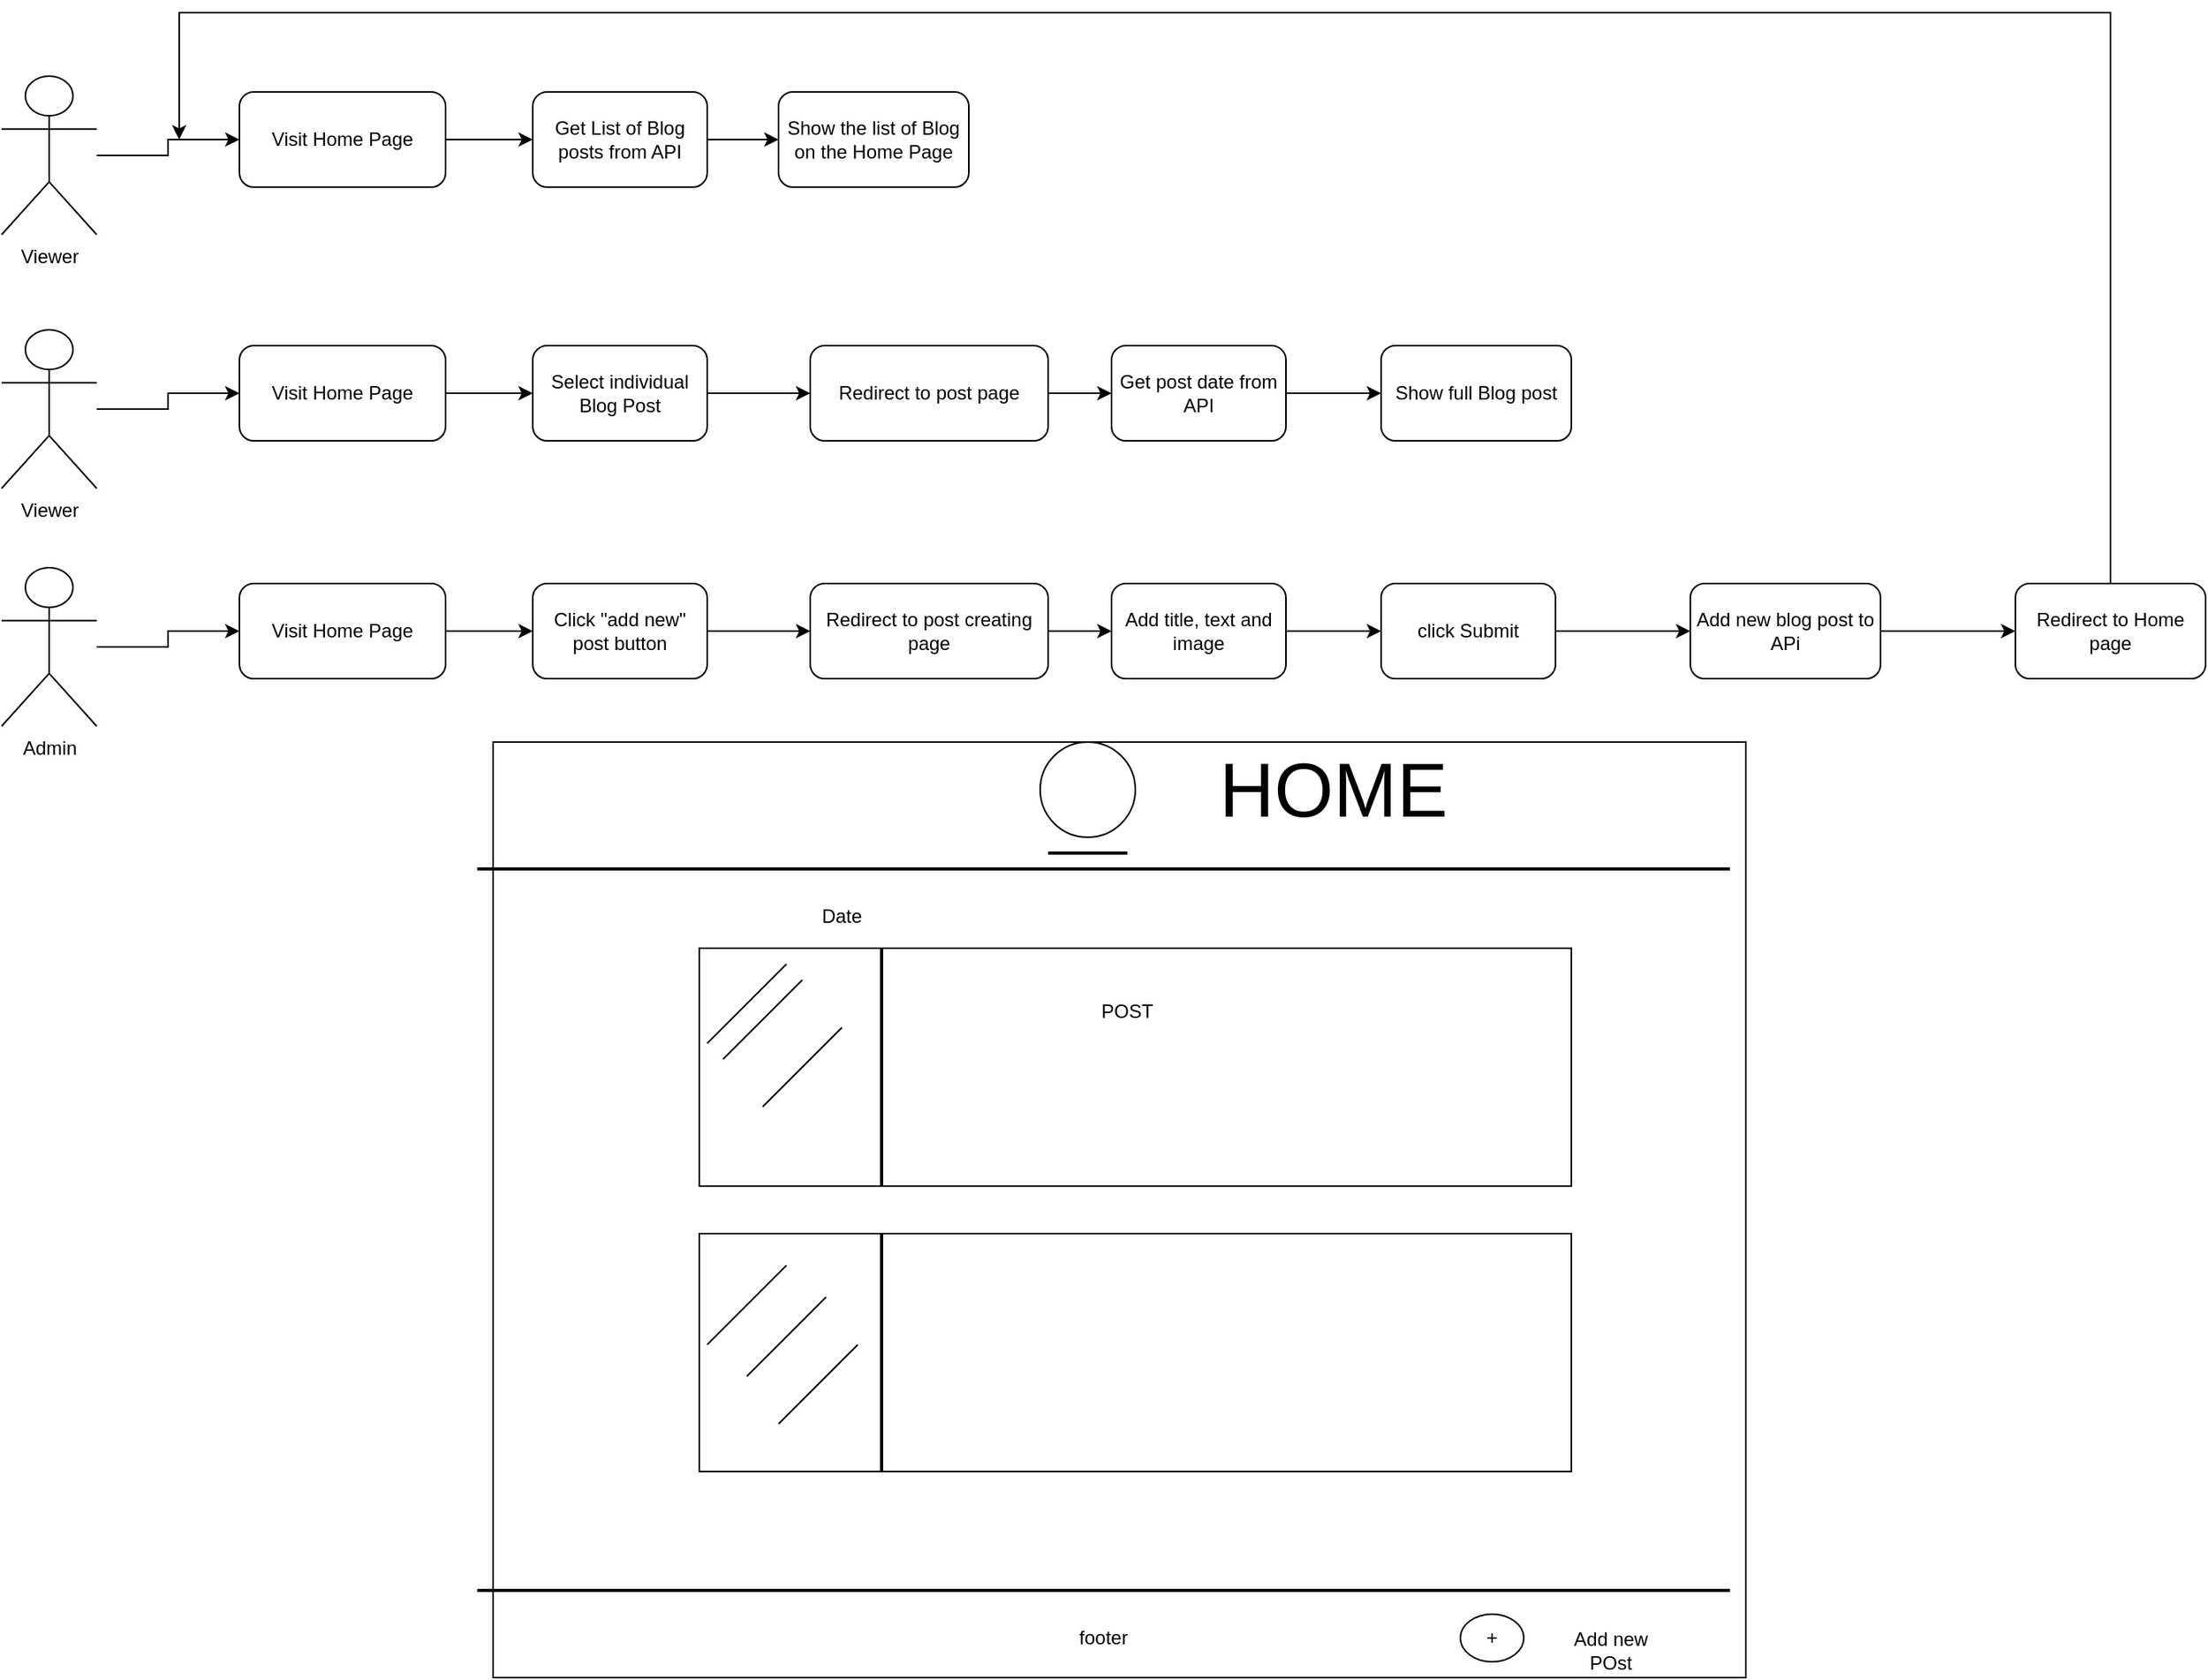 <mxfile version="14.6.13" type="github">
  <diagram id="hhGrgIeln4jg-UxJGz9t" name="Page-1">
    <mxGraphModel dx="1422" dy="772" grid="1" gridSize="10" guides="1" tooltips="1" connect="1" arrows="1" fold="1" page="1" pageScale="1" pageWidth="850" pageHeight="1100" math="0" shadow="0">
      <root>
        <mxCell id="0" />
        <mxCell id="1" parent="0" />
        <mxCell id="JwghE18n7pxGgrkGDkTh-6" value="" style="edgeStyle=orthogonalEdgeStyle;rounded=0;orthogonalLoop=1;jettySize=auto;html=1;" edge="1" parent="1" source="JwghE18n7pxGgrkGDkTh-1" target="JwghE18n7pxGgrkGDkTh-4">
          <mxGeometry relative="1" as="geometry" />
        </mxCell>
        <mxCell id="JwghE18n7pxGgrkGDkTh-1" value="Viewer" style="shape=umlActor;verticalLabelPosition=bottom;verticalAlign=top;html=1;outlineConnect=0;" vertex="1" parent="1">
          <mxGeometry x="90" y="50" width="60" height="100" as="geometry" />
        </mxCell>
        <mxCell id="JwghE18n7pxGgrkGDkTh-13" value="" style="edgeStyle=orthogonalEdgeStyle;rounded=0;orthogonalLoop=1;jettySize=auto;html=1;" edge="1" parent="1" source="JwghE18n7pxGgrkGDkTh-4" target="JwghE18n7pxGgrkGDkTh-9">
          <mxGeometry relative="1" as="geometry" />
        </mxCell>
        <mxCell id="JwghE18n7pxGgrkGDkTh-4" value="Visit Home Page" style="rounded=1;whiteSpace=wrap;html=1;" vertex="1" parent="1">
          <mxGeometry x="240" y="60" width="130" height="60" as="geometry" />
        </mxCell>
        <mxCell id="JwghE18n7pxGgrkGDkTh-12" value="" style="edgeStyle=orthogonalEdgeStyle;rounded=0;orthogonalLoop=1;jettySize=auto;html=1;" edge="1" parent="1" source="JwghE18n7pxGgrkGDkTh-9" target="JwghE18n7pxGgrkGDkTh-11">
          <mxGeometry relative="1" as="geometry" />
        </mxCell>
        <mxCell id="JwghE18n7pxGgrkGDkTh-9" value="Get List of Blog posts from API" style="rounded=1;whiteSpace=wrap;html=1;" vertex="1" parent="1">
          <mxGeometry x="425" y="60" width="110" height="60" as="geometry" />
        </mxCell>
        <mxCell id="JwghE18n7pxGgrkGDkTh-11" value="Show the list of Blog on the Home Page" style="rounded=1;whiteSpace=wrap;html=1;" vertex="1" parent="1">
          <mxGeometry x="580" y="60" width="120" height="60" as="geometry" />
        </mxCell>
        <mxCell id="JwghE18n7pxGgrkGDkTh-14" value="" style="edgeStyle=orthogonalEdgeStyle;rounded=0;orthogonalLoop=1;jettySize=auto;html=1;" edge="1" parent="1" source="JwghE18n7pxGgrkGDkTh-15" target="JwghE18n7pxGgrkGDkTh-17">
          <mxGeometry relative="1" as="geometry" />
        </mxCell>
        <mxCell id="JwghE18n7pxGgrkGDkTh-15" value="Viewer" style="shape=umlActor;verticalLabelPosition=bottom;verticalAlign=top;html=1;outlineConnect=0;" vertex="1" parent="1">
          <mxGeometry x="90" y="210" width="60" height="100" as="geometry" />
        </mxCell>
        <mxCell id="JwghE18n7pxGgrkGDkTh-16" value="" style="edgeStyle=orthogonalEdgeStyle;rounded=0;orthogonalLoop=1;jettySize=auto;html=1;" edge="1" parent="1" source="JwghE18n7pxGgrkGDkTh-17" target="JwghE18n7pxGgrkGDkTh-19">
          <mxGeometry relative="1" as="geometry" />
        </mxCell>
        <mxCell id="JwghE18n7pxGgrkGDkTh-17" value="Visit Home Page" style="rounded=1;whiteSpace=wrap;html=1;" vertex="1" parent="1">
          <mxGeometry x="240" y="220" width="130" height="60" as="geometry" />
        </mxCell>
        <mxCell id="JwghE18n7pxGgrkGDkTh-18" value="" style="edgeStyle=orthogonalEdgeStyle;rounded=0;orthogonalLoop=1;jettySize=auto;html=1;" edge="1" parent="1" source="JwghE18n7pxGgrkGDkTh-19" target="JwghE18n7pxGgrkGDkTh-20">
          <mxGeometry relative="1" as="geometry" />
        </mxCell>
        <mxCell id="JwghE18n7pxGgrkGDkTh-19" value="Select individual Blog Post" style="rounded=1;whiteSpace=wrap;html=1;" vertex="1" parent="1">
          <mxGeometry x="425" y="220" width="110" height="60" as="geometry" />
        </mxCell>
        <mxCell id="JwghE18n7pxGgrkGDkTh-22" style="edgeStyle=orthogonalEdgeStyle;rounded=0;orthogonalLoop=1;jettySize=auto;html=1;entryX=0;entryY=0.5;entryDx=0;entryDy=0;" edge="1" parent="1" source="JwghE18n7pxGgrkGDkTh-20" target="JwghE18n7pxGgrkGDkTh-21">
          <mxGeometry relative="1" as="geometry" />
        </mxCell>
        <mxCell id="JwghE18n7pxGgrkGDkTh-20" value="Redirect to pos&lt;span style=&quot;color: rgba(0 , 0 , 0 , 0) ; font-family: monospace ; font-size: 0px&quot;&gt;CmxGraphModel%3E%3Croot%3E%3CmxCell%20id%3D%220%22%2F%3E%3CmxCell%20id%3D%221%22%20parent%3D%220%22%2F%3E%3CmxCell%20id%3D%222%22%20value%3D%22%22%20style%3D%22edgeStyle%3DorthogonalEdgeStyle%3Brounded%3D0%3BorthogonalLoop%3D1%3BjettySize%3Dauto%3Bhtml%3D1%3B%22%20edge%3D%221%22%20source%3D%223%22%20target%3D%225%22%20parent%3D%221%22%3E%3CmxGeometry%20relative%3D%221%22%20as%3D%22geometry%22%2F%3E%3C%2FmxCell%3E%3CmxCell%20id%3D%223%22%20value%3D%22Viewer%22%20style%3D%22shape%3DumlActor%3BverticalLabelPosition%3Dbottom%3BverticalAlign%3Dtop%3Bhtml%3D1%3BoutlineConnect%3D0%3B%22%20vertex%3D%221%22%20parent%3D%221%22%3E%3CmxGeometry%20x%3D%2290%22%20y%3D%2250%22%20width%3D%2260%22%20height%3D%22100%22%20as%3D%22geometry%22%2F%3E%3C%2FmxCell%3E%3CmxCell%20id%3D%224%22%20value%3D%22%22%20style%3D%22edgeStyle%3DorthogonalEdgeStyle%3Brounded%3D0%3BorthogonalLoop%3D1%3BjettySize%3Dauto%3Bhtml%3D1%3B%22%20edge%3D%221%22%20source%3D%225%22%20target%3D%227%22%20parent%3D%221%22%3E%3CmxGeometry%20relative%3D%221%22%20as%3D%22geometry%22%2F%3E%3C%2FmxCell%3E%3CmxCell%20id%3D%225%22%20value%3D%22Visit%20Home%20Page%22%20style%3D%22rounded%3D1%3BwhiteSpace%3Dwrap%3Bhtml%3D1%3B%22%20vertex%3D%221%22%20parent%3D%221%22%3E%3CmxGeometry%20x%3D%22240%22%20y%3D%2260%22%20width%3D%22130%22%20height%3D%2260%22%20as%3D%22geometry%22%2F%3E%3C%2FmxCell%3E%3CmxCell%20id%3D%226%22%20value%3D%22%22%20style%3D%22edgeStyle%3DorthogonalEdgeStyle%3Brounded%3D0%3BorthogonalLoop%3D1%3BjettySize%3Dauto%3Bhtml%3D1%3B%22%20edge%3D%221%22%20source%3D%227%22%20target%3D%228%22%20parent%3D%221%22%3E%3CmxGeometry%20relative%3D%221%22%20as%3D%22geometry%22%2F%3E%3C%2FmxCell%3E%3CmxCell%20id%3D%227%22%20value%3D%22Get%20List%20of%20Blog%20posts%20from%20API%22%20style%3D%22rounded%3D1%3BwhiteSpace%3Dwrap%3Bhtml%3D1%3B%22%20vertex%3D%221%22%20parent%3D%221%22%3E%3CmxGeometry%20x%3D%22425%22%20y%3D%2260%22%20width%3D%22110%22%20height%3D%2260%22%20as%3D%22geometry%22%2F%3E%3C%2FmxCell%3E%3CmxCell%20id%3D%228%22%20value%3D%22Show%20the%20list%20of%20Blog%20on%20the%20Home%20Page%22%20style%3D%22rounded%3D1%3BwhiteSpace%3Dwrap%3Bhtml%3D1%3B%22%20vertex%3D%221%22%20parent%3D%221%22%3E%3CmxGeometry%20x%3D%22580%22%20y%3D%2260%22%20width%3D%22120%22%20height%3D%2260%22%20as%3D%22geometry%22%2F%3E%3C%2FmxCell%3E%3C%2Froot%3E%3C%2FmxGraphModel%3&lt;/span&gt;t page" style="rounded=1;whiteSpace=wrap;html=1;" vertex="1" parent="1">
          <mxGeometry x="600" y="220" width="150" height="60" as="geometry" />
        </mxCell>
        <mxCell id="JwghE18n7pxGgrkGDkTh-25" value="" style="edgeStyle=orthogonalEdgeStyle;rounded=0;orthogonalLoop=1;jettySize=auto;html=1;" edge="1" parent="1" source="JwghE18n7pxGgrkGDkTh-21" target="JwghE18n7pxGgrkGDkTh-23">
          <mxGeometry relative="1" as="geometry" />
        </mxCell>
        <mxCell id="JwghE18n7pxGgrkGDkTh-21" value="Get post date from API" style="rounded=1;whiteSpace=wrap;html=1;" vertex="1" parent="1">
          <mxGeometry x="790" y="220" width="110" height="60" as="geometry" />
        </mxCell>
        <mxCell id="JwghE18n7pxGgrkGDkTh-23" value="Show full Blog post" style="rounded=1;whiteSpace=wrap;html=1;" vertex="1" parent="1">
          <mxGeometry x="960" y="220" width="120" height="60" as="geometry" />
        </mxCell>
        <mxCell id="JwghE18n7pxGgrkGDkTh-26" value="" style="edgeStyle=orthogonalEdgeStyle;rounded=0;orthogonalLoop=1;jettySize=auto;html=1;" edge="1" parent="1" source="JwghE18n7pxGgrkGDkTh-27" target="JwghE18n7pxGgrkGDkTh-29">
          <mxGeometry relative="1" as="geometry" />
        </mxCell>
        <mxCell id="JwghE18n7pxGgrkGDkTh-27" value="Admin" style="shape=umlActor;verticalLabelPosition=bottom;verticalAlign=top;html=1;outlineConnect=0;" vertex="1" parent="1">
          <mxGeometry x="90" y="360" width="60" height="100" as="geometry" />
        </mxCell>
        <mxCell id="JwghE18n7pxGgrkGDkTh-28" value="" style="edgeStyle=orthogonalEdgeStyle;rounded=0;orthogonalLoop=1;jettySize=auto;html=1;" edge="1" parent="1" source="JwghE18n7pxGgrkGDkTh-29" target="JwghE18n7pxGgrkGDkTh-31">
          <mxGeometry relative="1" as="geometry" />
        </mxCell>
        <mxCell id="JwghE18n7pxGgrkGDkTh-29" value="Visit Home Page" style="rounded=1;whiteSpace=wrap;html=1;" vertex="1" parent="1">
          <mxGeometry x="240" y="370" width="130" height="60" as="geometry" />
        </mxCell>
        <mxCell id="JwghE18n7pxGgrkGDkTh-30" value="" style="edgeStyle=orthogonalEdgeStyle;rounded=0;orthogonalLoop=1;jettySize=auto;html=1;" edge="1" parent="1" source="JwghE18n7pxGgrkGDkTh-31" target="JwghE18n7pxGgrkGDkTh-33">
          <mxGeometry relative="1" as="geometry" />
        </mxCell>
        <mxCell id="JwghE18n7pxGgrkGDkTh-31" value="Click &quot;add new&quot; post button" style="rounded=1;whiteSpace=wrap;html=1;" vertex="1" parent="1">
          <mxGeometry x="425" y="370" width="110" height="60" as="geometry" />
        </mxCell>
        <mxCell id="JwghE18n7pxGgrkGDkTh-32" style="edgeStyle=orthogonalEdgeStyle;rounded=0;orthogonalLoop=1;jettySize=auto;html=1;entryX=0;entryY=0.5;entryDx=0;entryDy=0;" edge="1" parent="1" source="JwghE18n7pxGgrkGDkTh-33" target="JwghE18n7pxGgrkGDkTh-35">
          <mxGeometry relative="1" as="geometry" />
        </mxCell>
        <mxCell id="JwghE18n7pxGgrkGDkTh-33" value="Redirect to pos&lt;span style=&quot;color: rgba(0 , 0 , 0 , 0) ; font-family: monospace ; font-size: 0px&quot;&gt;CmxGraphModel%3E%3Croot%3E%3CmxCell%20id%3D%220%22%2F%3E%3CmxCell%20id%3D%221%22%20parent%3D%220%22%2F%3E%3CmxCell%20id%3D%222%22%20value%3D%22%22%20style%3D%22edgeStyle%3DorthogonalEdgeStyle%3Brounded%3D0%3BorthogonalLoop%3D1%3BjettySize%3Dauto%3Bhtml%3D1%3B%22%20edge%3D%221%22%20source%3D%223%22%20target%3D%225%22%20parent%3D%221%22%3E%3CmxGeometry%20relative%3D%221%22%20as%3D%22geometry%22%2F%3E%3C%2FmxCell%3E%3CmxCell%20id%3D%223%22%20value%3D%22Viewer%22%20style%3D%22shape%3DumlActor%3BverticalLabelPosition%3Dbottom%3BverticalAlign%3Dtop%3Bhtml%3D1%3BoutlineConnect%3D0%3B%22%20vertex%3D%221%22%20parent%3D%221%22%3E%3CmxGeometry%20x%3D%2290%22%20y%3D%2250%22%20width%3D%2260%22%20height%3D%22100%22%20as%3D%22geometry%22%2F%3E%3C%2FmxCell%3E%3CmxCell%20id%3D%224%22%20value%3D%22%22%20style%3D%22edgeStyle%3DorthogonalEdgeStyle%3Brounded%3D0%3BorthogonalLoop%3D1%3BjettySize%3Dauto%3Bhtml%3D1%3B%22%20edge%3D%221%22%20source%3D%225%22%20target%3D%227%22%20parent%3D%221%22%3E%3CmxGeometry%20relative%3D%221%22%20as%3D%22geometry%22%2F%3E%3C%2FmxCell%3E%3CmxCell%20id%3D%225%22%20value%3D%22Visit%20Home%20Page%22%20style%3D%22rounded%3D1%3BwhiteSpace%3Dwrap%3Bhtml%3D1%3B%22%20vertex%3D%221%22%20parent%3D%221%22%3E%3CmxGeometry%20x%3D%22240%22%20y%3D%2260%22%20width%3D%22130%22%20height%3D%2260%22%20as%3D%22geometry%22%2F%3E%3C%2FmxCell%3E%3CmxCell%20id%3D%226%22%20value%3D%22%22%20style%3D%22edgeStyle%3DorthogonalEdgeStyle%3Brounded%3D0%3BorthogonalLoop%3D1%3BjettySize%3Dauto%3Bhtml%3D1%3B%22%20edge%3D%221%22%20source%3D%227%22%20target%3D%228%22%20parent%3D%221%22%3E%3CmxGeometry%20relative%3D%221%22%20as%3D%22geometry%22%2F%3E%3C%2FmxCell%3E%3CmxCell%20id%3D%227%22%20value%3D%22Get%20List%20of%20Blog%20posts%20from%20API%22%20style%3D%22rounded%3D1%3BwhiteSpace%3Dwrap%3Bhtml%3D1%3B%22%20vertex%3D%221%22%20parent%3D%221%22%3E%3CmxGeometry%20x%3D%22425%22%20y%3D%2260%22%20width%3D%22110%22%20height%3D%2260%22%20as%3D%22geometry%22%2F%3E%3C%2FmxCell%3E%3CmxCell%20id%3D%228%22%20value%3D%22Show%20the%20list%20of%20Blog%20on%20the%20Home%20Page%22%20style%3D%22rounded%3D1%3BwhiteSpace%3Dwrap%3Bhtml%3D1%3B%22%20vertex%3D%221%22%20parent%3D%221%22%3E%3CmxGeometry%20x%3D%22580%22%20y%3D%2260%22%20width%3D%22120%22%20height%3D%2260%22%20as%3D%22geometry%22%2F%3E%3C%2FmxCell%3E%3C%2Froot%3E%3C%2FmxGraphModel%3&lt;/span&gt;t creating page" style="rounded=1;whiteSpace=wrap;html=1;" vertex="1" parent="1">
          <mxGeometry x="600" y="370" width="150" height="60" as="geometry" />
        </mxCell>
        <mxCell id="JwghE18n7pxGgrkGDkTh-34" value="" style="edgeStyle=orthogonalEdgeStyle;rounded=0;orthogonalLoop=1;jettySize=auto;html=1;" edge="1" parent="1" source="JwghE18n7pxGgrkGDkTh-35" target="JwghE18n7pxGgrkGDkTh-36">
          <mxGeometry relative="1" as="geometry" />
        </mxCell>
        <mxCell id="JwghE18n7pxGgrkGDkTh-35" value="Add title, text and image" style="rounded=1;whiteSpace=wrap;html=1;" vertex="1" parent="1">
          <mxGeometry x="790" y="370" width="110" height="60" as="geometry" />
        </mxCell>
        <mxCell id="JwghE18n7pxGgrkGDkTh-40" value="" style="edgeStyle=orthogonalEdgeStyle;rounded=0;orthogonalLoop=1;jettySize=auto;html=1;" edge="1" parent="1" source="JwghE18n7pxGgrkGDkTh-36" target="JwghE18n7pxGgrkGDkTh-39">
          <mxGeometry relative="1" as="geometry" />
        </mxCell>
        <mxCell id="JwghE18n7pxGgrkGDkTh-36" value="click Submit" style="rounded=1;whiteSpace=wrap;html=1;" vertex="1" parent="1">
          <mxGeometry x="960" y="370" width="110" height="60" as="geometry" />
        </mxCell>
        <mxCell id="JwghE18n7pxGgrkGDkTh-42" value="" style="edgeStyle=orthogonalEdgeStyle;rounded=0;orthogonalLoop=1;jettySize=auto;html=1;" edge="1" parent="1" source="JwghE18n7pxGgrkGDkTh-39" target="JwghE18n7pxGgrkGDkTh-41">
          <mxGeometry relative="1" as="geometry" />
        </mxCell>
        <mxCell id="JwghE18n7pxGgrkGDkTh-39" value="Add new blog post to APi" style="rounded=1;whiteSpace=wrap;html=1;" vertex="1" parent="1">
          <mxGeometry x="1155" y="370" width="120" height="60" as="geometry" />
        </mxCell>
        <mxCell id="JwghE18n7pxGgrkGDkTh-44" style="edgeStyle=orthogonalEdgeStyle;rounded=0;orthogonalLoop=1;jettySize=auto;html=1;" edge="1" parent="1" source="JwghE18n7pxGgrkGDkTh-41">
          <mxGeometry relative="1" as="geometry">
            <mxPoint x="202" y="90" as="targetPoint" />
            <Array as="points">
              <mxPoint x="1420" y="10" />
              <mxPoint x="202" y="10" />
            </Array>
          </mxGeometry>
        </mxCell>
        <mxCell id="JwghE18n7pxGgrkGDkTh-41" value="Redirect to Home page" style="rounded=1;whiteSpace=wrap;html=1;" vertex="1" parent="1">
          <mxGeometry x="1360" y="370" width="120" height="60" as="geometry" />
        </mxCell>
        <mxCell id="JwghE18n7pxGgrkGDkTh-45" value="" style="rounded=0;whiteSpace=wrap;html=1;" vertex="1" parent="1">
          <mxGeometry x="400" y="470" width="790" height="590" as="geometry" />
        </mxCell>
        <mxCell id="JwghE18n7pxGgrkGDkTh-48" value="" style="line;strokeWidth=2;html=1;" vertex="1" parent="1">
          <mxGeometry x="390" y="545" width="790" height="10" as="geometry" />
        </mxCell>
        <mxCell id="JwghE18n7pxGgrkGDkTh-49" value="" style="rounded=0;whiteSpace=wrap;html=1;" vertex="1" parent="1">
          <mxGeometry x="530" y="600" width="550" height="150" as="geometry" />
        </mxCell>
        <mxCell id="JwghE18n7pxGgrkGDkTh-50" value="" style="line;strokeWidth=2;direction=south;html=1;" vertex="1" parent="1">
          <mxGeometry x="640" y="600" width="10" height="150" as="geometry" />
        </mxCell>
        <mxCell id="JwghE18n7pxGgrkGDkTh-51" value="" style="rounded=0;whiteSpace=wrap;html=1;" vertex="1" parent="1">
          <mxGeometry x="530" y="780" width="550" height="150" as="geometry" />
        </mxCell>
        <mxCell id="JwghE18n7pxGgrkGDkTh-52" value="" style="line;strokeWidth=2;direction=south;html=1;" vertex="1" parent="1">
          <mxGeometry x="640" y="780" width="10" height="150" as="geometry" />
        </mxCell>
        <mxCell id="JwghE18n7pxGgrkGDkTh-54" value="" style="line;strokeWidth=2;html=1;" vertex="1" parent="1">
          <mxGeometry x="390" y="1000" width="790" height="10" as="geometry" />
        </mxCell>
        <mxCell id="JwghE18n7pxGgrkGDkTh-55" value="" style="endArrow=none;html=1;" edge="1" parent="1">
          <mxGeometry width="50" height="50" relative="1" as="geometry">
            <mxPoint x="535" y="660" as="sourcePoint" />
            <mxPoint x="585" y="610" as="targetPoint" />
          </mxGeometry>
        </mxCell>
        <mxCell id="JwghE18n7pxGgrkGDkTh-56" value="" style="endArrow=none;html=1;" edge="1" parent="1">
          <mxGeometry width="50" height="50" relative="1" as="geometry">
            <mxPoint x="545" y="670" as="sourcePoint" />
            <mxPoint x="595" y="620" as="targetPoint" />
          </mxGeometry>
        </mxCell>
        <mxCell id="JwghE18n7pxGgrkGDkTh-57" value="" style="endArrow=none;html=1;" edge="1" parent="1">
          <mxGeometry width="50" height="50" relative="1" as="geometry">
            <mxPoint x="560" y="870" as="sourcePoint" />
            <mxPoint x="610" y="820" as="targetPoint" />
          </mxGeometry>
        </mxCell>
        <mxCell id="JwghE18n7pxGgrkGDkTh-58" value="" style="endArrow=none;html=1;" edge="1" parent="1">
          <mxGeometry width="50" height="50" relative="1" as="geometry">
            <mxPoint x="580" y="900" as="sourcePoint" />
            <mxPoint x="630" y="850" as="targetPoint" />
          </mxGeometry>
        </mxCell>
        <mxCell id="JwghE18n7pxGgrkGDkTh-59" value="" style="endArrow=none;html=1;" edge="1" parent="1">
          <mxGeometry width="50" height="50" relative="1" as="geometry">
            <mxPoint x="535" y="850" as="sourcePoint" />
            <mxPoint x="585" y="800" as="targetPoint" />
          </mxGeometry>
        </mxCell>
        <mxCell id="JwghE18n7pxGgrkGDkTh-60" value="" style="endArrow=none;html=1;" edge="1" parent="1">
          <mxGeometry width="50" height="50" relative="1" as="geometry">
            <mxPoint x="570" y="700" as="sourcePoint" />
            <mxPoint x="620" y="650" as="targetPoint" />
          </mxGeometry>
        </mxCell>
        <mxCell id="JwghE18n7pxGgrkGDkTh-61" value="" style="ellipse;whiteSpace=wrap;html=1;" vertex="1" parent="1">
          <mxGeometry x="745" y="470" width="60" height="60" as="geometry" />
        </mxCell>
        <mxCell id="JwghE18n7pxGgrkGDkTh-62" value="" style="line;strokeWidth=2;html=1;" vertex="1" parent="1">
          <mxGeometry x="750" y="535" width="50" height="10" as="geometry" />
        </mxCell>
        <mxCell id="JwghE18n7pxGgrkGDkTh-63" value="&lt;font style=&quot;font-size: 48px&quot;&gt;HOME&lt;/font&gt;" style="text;html=1;strokeColor=none;fillColor=none;align=center;verticalAlign=middle;whiteSpace=wrap;rounded=0;" vertex="1" parent="1">
          <mxGeometry x="840" y="490" width="180" height="20" as="geometry" />
        </mxCell>
        <mxCell id="JwghE18n7pxGgrkGDkTh-64" value="footer" style="text;html=1;strokeColor=none;fillColor=none;align=center;verticalAlign=middle;whiteSpace=wrap;rounded=0;" vertex="1" parent="1">
          <mxGeometry x="750" y="1020" width="70" height="30" as="geometry" />
        </mxCell>
        <mxCell id="JwghE18n7pxGgrkGDkTh-65" value="POST" style="text;html=1;strokeColor=none;fillColor=none;align=center;verticalAlign=middle;whiteSpace=wrap;rounded=0;" vertex="1" parent="1">
          <mxGeometry x="780" y="630" width="40" height="20" as="geometry" />
        </mxCell>
        <mxCell id="JwghE18n7pxGgrkGDkTh-66" value="Date" style="text;html=1;strokeColor=none;fillColor=none;align=center;verticalAlign=middle;whiteSpace=wrap;rounded=0;" vertex="1" parent="1">
          <mxGeometry x="600" y="570" width="40" height="20" as="geometry" />
        </mxCell>
        <mxCell id="JwghE18n7pxGgrkGDkTh-67" value="+" style="ellipse;whiteSpace=wrap;html=1;" vertex="1" parent="1">
          <mxGeometry x="1010" y="1020" width="40" height="30" as="geometry" />
        </mxCell>
        <mxCell id="JwghE18n7pxGgrkGDkTh-69" value="Add new POst" style="text;html=1;strokeColor=none;fillColor=none;align=center;verticalAlign=middle;whiteSpace=wrap;rounded=0;" vertex="1" parent="1">
          <mxGeometry x="1070" y="1025" width="70" height="35" as="geometry" />
        </mxCell>
      </root>
    </mxGraphModel>
  </diagram>
</mxfile>
